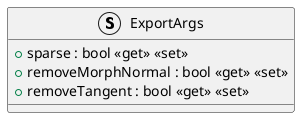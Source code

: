 @startuml
struct ExportArgs {
    + sparse : bool <<get>> <<set>>
    + removeMorphNormal : bool <<get>> <<set>>
    + removeTangent : bool <<get>> <<set>>
}
@enduml
